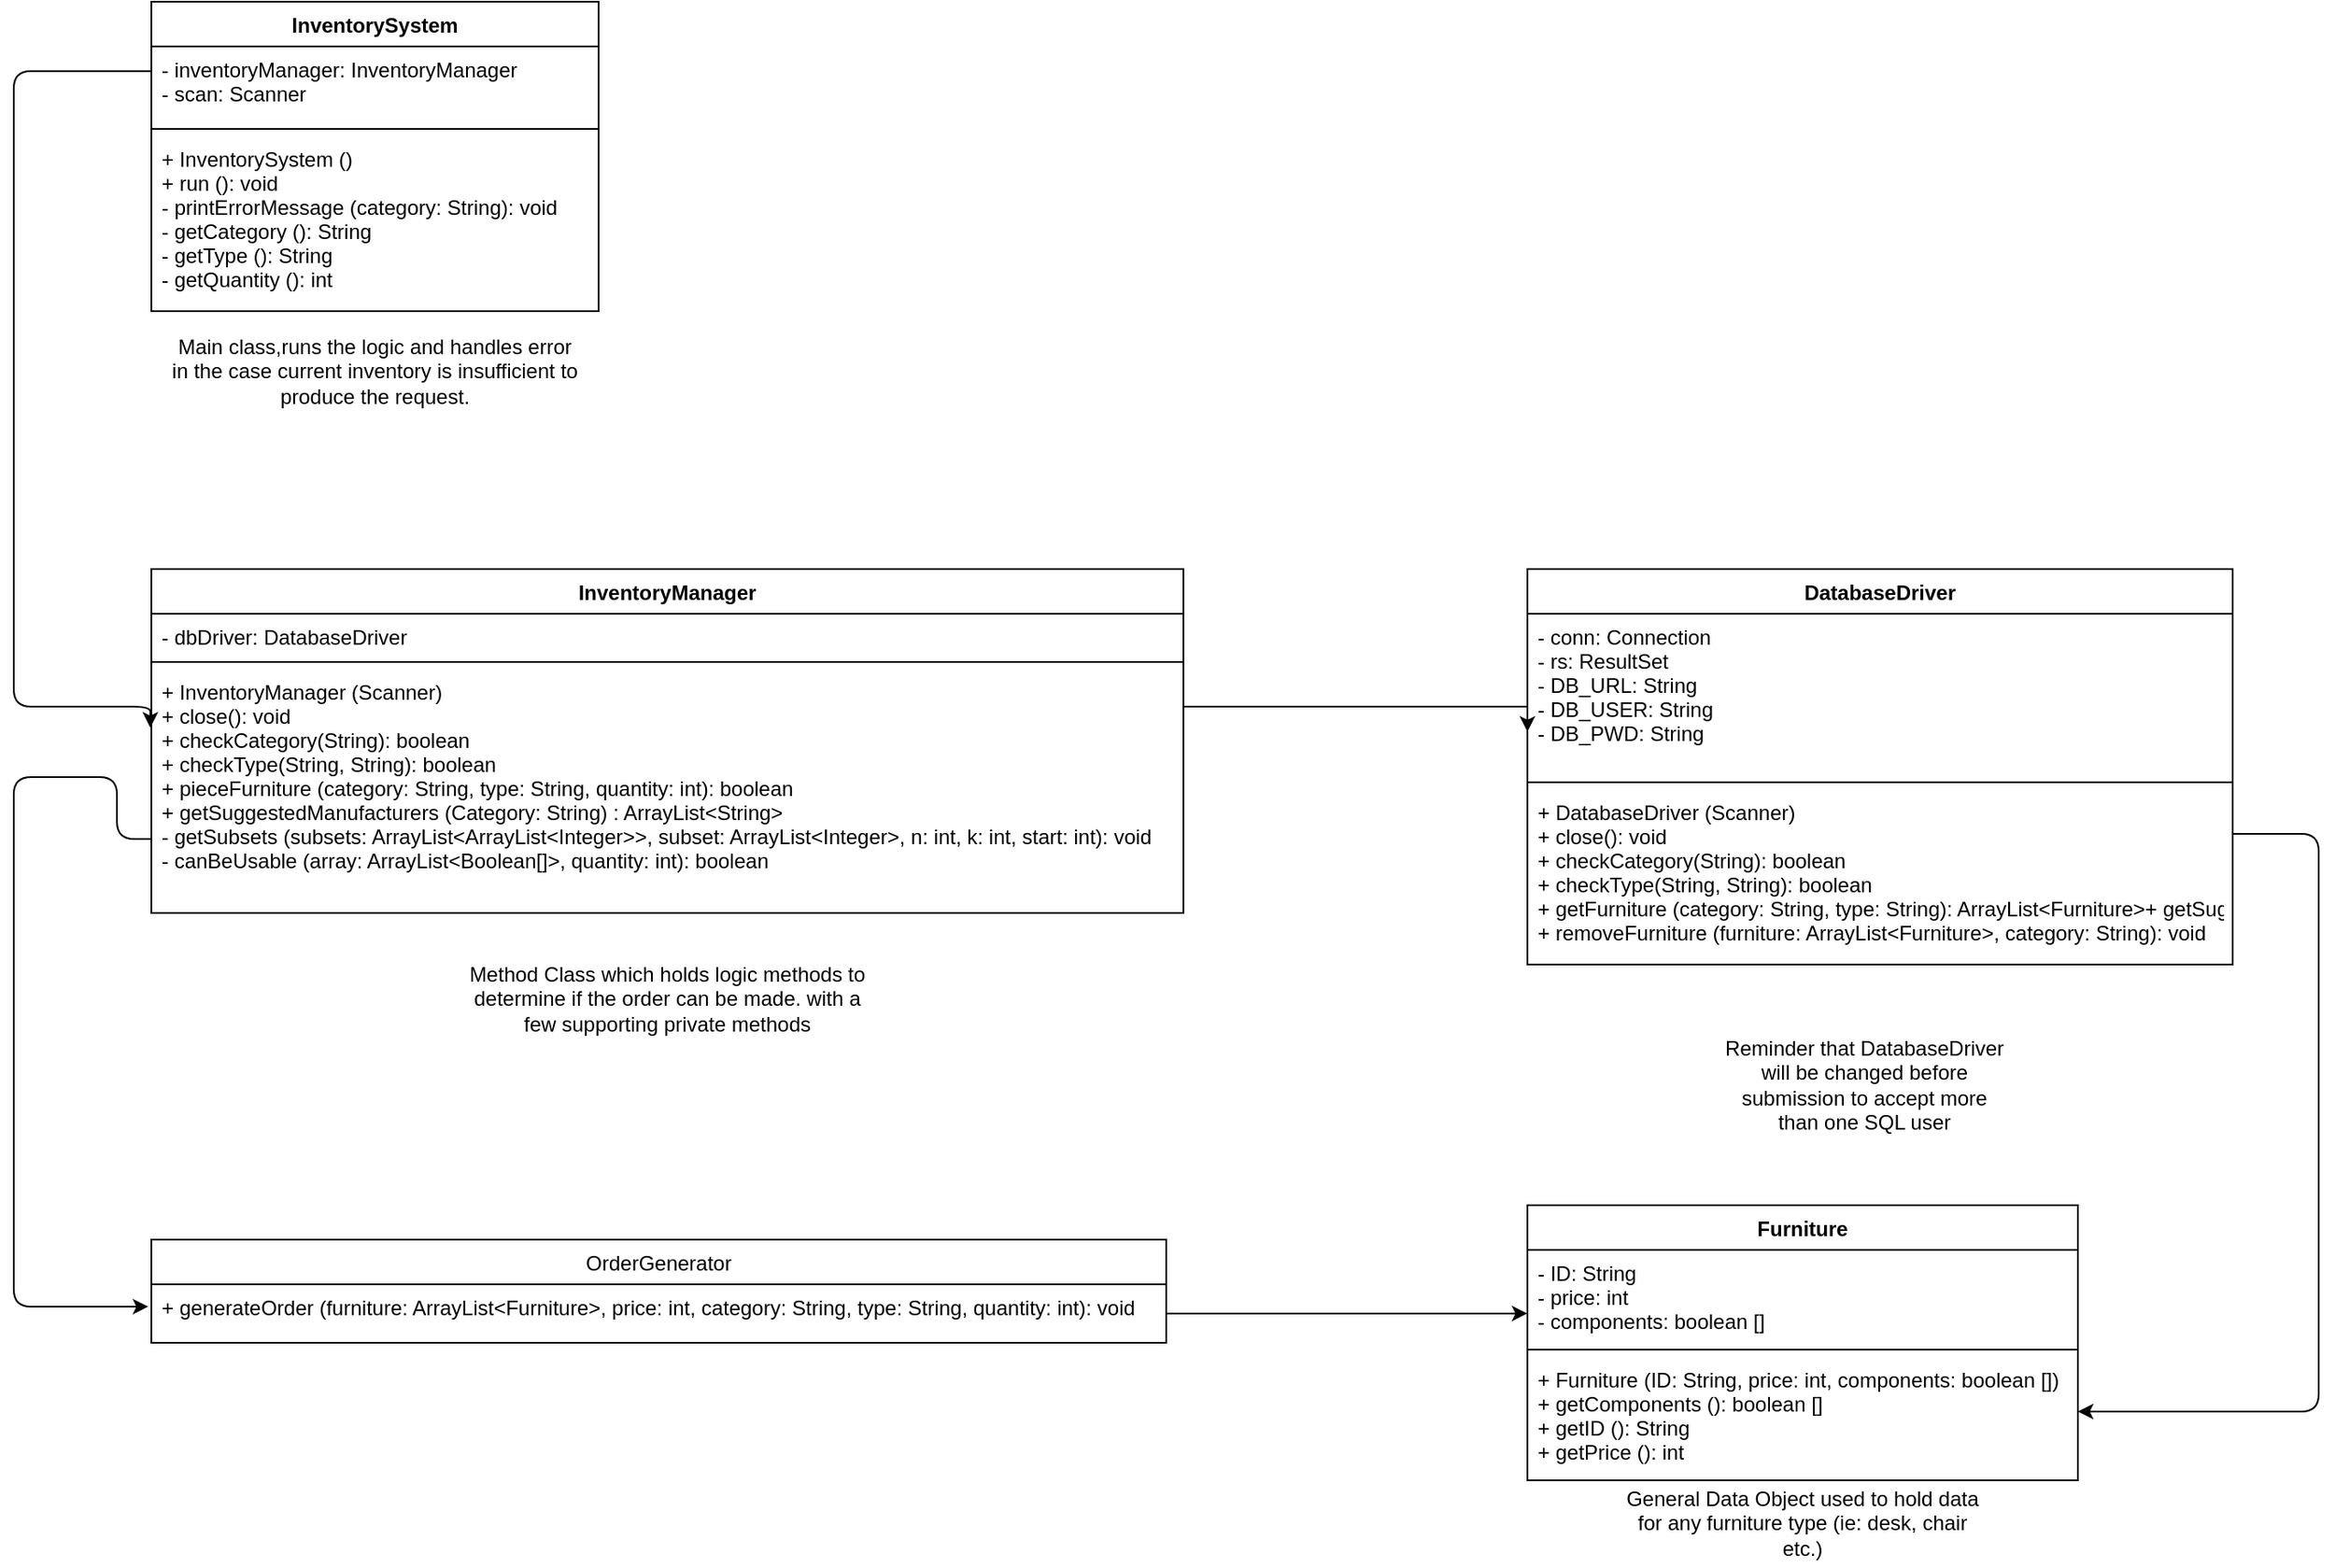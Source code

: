 <mxfile version="14.5.3" type="github">
  <diagram id="C5RBs43oDa-KdzZeNtuy" name="Page-1">
    <mxGraphModel dx="909" dy="896" grid="1" gridSize="10" guides="1" tooltips="1" connect="1" arrows="1" fold="1" page="1" pageScale="1" pageWidth="827" pageHeight="1169" math="0" shadow="0">
      <root>
        <mxCell id="WIyWlLk6GJQsqaUBKTNV-0" />
        <mxCell id="WIyWlLk6GJQsqaUBKTNV-1" parent="WIyWlLk6GJQsqaUBKTNV-0" />
        <mxCell id="N_NnaopC6pL-1q0N3gmT-41" value="Furniture" style="swimlane;fontStyle=1;align=center;verticalAlign=top;childLayout=stackLayout;horizontal=1;startSize=26;horizontalStack=0;resizeParent=1;resizeParentMax=0;resizeLast=0;collapsible=1;marginBottom=0;" parent="WIyWlLk6GJQsqaUBKTNV-1" vertex="1">
          <mxGeometry x="960" y="760" width="320" height="160" as="geometry" />
        </mxCell>
        <mxCell id="N_NnaopC6pL-1q0N3gmT-42" value="- ID: String&#xa;- price: int&#xa;- components: boolean []&#xa;" style="text;strokeColor=none;fillColor=none;align=left;verticalAlign=top;spacingLeft=4;spacingRight=4;overflow=hidden;rotatable=0;points=[[0,0.5],[1,0.5]];portConstraint=eastwest;" parent="N_NnaopC6pL-1q0N3gmT-41" vertex="1">
          <mxGeometry y="26" width="320" height="54" as="geometry" />
        </mxCell>
        <mxCell id="N_NnaopC6pL-1q0N3gmT-43" value="" style="line;strokeWidth=1;fillColor=none;align=left;verticalAlign=middle;spacingTop=-1;spacingLeft=3;spacingRight=3;rotatable=0;labelPosition=right;points=[];portConstraint=eastwest;" parent="N_NnaopC6pL-1q0N3gmT-41" vertex="1">
          <mxGeometry y="80" width="320" height="8" as="geometry" />
        </mxCell>
        <mxCell id="N_NnaopC6pL-1q0N3gmT-44" value="+ Furniture (ID: String, price: int, components: boolean [])&#xa;+ getComponents (): boolean []&#xa;+ getID (): String&#xa;+ getPrice (): int&#xa;&#xa;" style="text;strokeColor=none;fillColor=none;align=left;verticalAlign=top;spacingLeft=4;spacingRight=4;overflow=hidden;rotatable=0;points=[[0,0.5],[1,0.5]];portConstraint=eastwest;" parent="N_NnaopC6pL-1q0N3gmT-41" vertex="1">
          <mxGeometry y="88" width="320" height="72" as="geometry" />
        </mxCell>
        <mxCell id="N_NnaopC6pL-1q0N3gmT-45" value="DatabaseDriver" style="swimlane;fontStyle=1;align=center;verticalAlign=top;childLayout=stackLayout;horizontal=1;startSize=26;horizontalStack=0;resizeParent=1;resizeParentMax=0;resizeLast=0;collapsible=1;marginBottom=0;" parent="WIyWlLk6GJQsqaUBKTNV-1" vertex="1">
          <mxGeometry x="960" y="390" width="410" height="230" as="geometry" />
        </mxCell>
        <mxCell id="N_NnaopC6pL-1q0N3gmT-46" value="- conn: Connection&#xa;- rs: ResultSet&#xa; - DB_URL: String&#xa;- DB_USER: String&#xa;- DB_PWD: String&#xa;&#xa;&#xa;" style="text;strokeColor=none;fillColor=none;align=left;verticalAlign=top;spacingLeft=4;spacingRight=4;overflow=hidden;rotatable=0;points=[[0,0.5],[1,0.5]];portConstraint=eastwest;fontStyle=0" parent="N_NnaopC6pL-1q0N3gmT-45" vertex="1">
          <mxGeometry y="26" width="410" height="94" as="geometry" />
        </mxCell>
        <mxCell id="N_NnaopC6pL-1q0N3gmT-47" value="" style="line;strokeWidth=1;fillColor=none;align=left;verticalAlign=middle;spacingTop=-1;spacingLeft=3;spacingRight=3;rotatable=0;labelPosition=right;points=[];portConstraint=eastwest;" parent="N_NnaopC6pL-1q0N3gmT-45" vertex="1">
          <mxGeometry y="120" width="410" height="8" as="geometry" />
        </mxCell>
        <mxCell id="N_NnaopC6pL-1q0N3gmT-48" value="+ DatabaseDriver (Scanner)&#xa;+ close(): void&#xa;+ checkCategory(String): boolean&#xa;+ checkType(String, String): boolean&#xa;+ getFurniture (category: String, type: String): ArrayList&lt;Furniture&gt;+ getSuggestedManufactures (category: String): ArrayList&lt;String&gt;&#xa;+ removeFurniture (furniture: ArrayList&lt;Furniture&gt;, category: String): void&#xa;" style="text;strokeColor=none;fillColor=none;align=left;verticalAlign=top;spacingLeft=4;spacingRight=4;overflow=hidden;rotatable=0;points=[[0,0.5],[1,0.5]];portConstraint=eastwest;" parent="N_NnaopC6pL-1q0N3gmT-45" vertex="1">
          <mxGeometry y="128" width="410" height="102" as="geometry" />
        </mxCell>
        <mxCell id="N_NnaopC6pL-1q0N3gmT-49" value="Reminder that DatabaseDriver will be changed before submission to accept more than one SQL user" style="text;html=1;strokeColor=none;fillColor=none;align=center;verticalAlign=middle;whiteSpace=wrap;rounded=0;" parent="WIyWlLk6GJQsqaUBKTNV-1" vertex="1">
          <mxGeometry x="1071" y="650" width="170" height="80" as="geometry" />
        </mxCell>
        <mxCell id="N_NnaopC6pL-1q0N3gmT-50" value="General Data Object used to hold data for any furniture type (ie: desk, chair etc.)" style="text;html=1;strokeColor=none;fillColor=none;align=center;verticalAlign=middle;whiteSpace=wrap;rounded=0;" parent="WIyWlLk6GJQsqaUBKTNV-1" vertex="1">
          <mxGeometry x="1010" y="920" width="220" height="50" as="geometry" />
        </mxCell>
        <mxCell id="N_NnaopC6pL-1q0N3gmT-51" value="OrderGenerator" style="swimlane;fontStyle=0;childLayout=stackLayout;horizontal=1;startSize=26;fillColor=none;horizontalStack=0;resizeParent=1;resizeParentMax=0;resizeLast=0;collapsible=1;marginBottom=0;" parent="WIyWlLk6GJQsqaUBKTNV-1" vertex="1">
          <mxGeometry x="160" y="780" width="590" height="60" as="geometry" />
        </mxCell>
        <mxCell id="N_NnaopC6pL-1q0N3gmT-52" value="+ generateOrder (furniture: ArrayList&lt;Furniture&gt;, price: int, category: String, type: String, quantity: int): void" style="text;strokeColor=none;fillColor=none;align=left;verticalAlign=top;spacingLeft=4;spacingRight=4;overflow=hidden;rotatable=0;points=[[0,0.5],[1,0.5]];portConstraint=eastwest;" parent="N_NnaopC6pL-1q0N3gmT-51" vertex="1">
          <mxGeometry y="26" width="590" height="34" as="geometry" />
        </mxCell>
        <mxCell id="N_NnaopC6pL-1q0N3gmT-55" value="InventorySystem" style="swimlane;fontStyle=1;align=center;verticalAlign=top;childLayout=stackLayout;horizontal=1;startSize=26;horizontalStack=0;resizeParent=1;resizeParentMax=0;resizeLast=0;collapsible=1;marginBottom=0;" parent="WIyWlLk6GJQsqaUBKTNV-1" vertex="1">
          <mxGeometry x="160" y="60" width="260" height="180" as="geometry" />
        </mxCell>
        <mxCell id="N_NnaopC6pL-1q0N3gmT-56" value="- inventoryManager: InventoryManager&#xa;- scan: Scanner&#xa;" style="text;strokeColor=none;fillColor=none;align=left;verticalAlign=top;spacingLeft=4;spacingRight=4;overflow=hidden;rotatable=0;points=[[0,0.5],[1,0.5]];portConstraint=eastwest;" parent="N_NnaopC6pL-1q0N3gmT-55" vertex="1">
          <mxGeometry y="26" width="260" height="44" as="geometry" />
        </mxCell>
        <mxCell id="N_NnaopC6pL-1q0N3gmT-57" value="" style="line;strokeWidth=1;fillColor=none;align=left;verticalAlign=middle;spacingTop=-1;spacingLeft=3;spacingRight=3;rotatable=0;labelPosition=right;points=[];portConstraint=eastwest;" parent="N_NnaopC6pL-1q0N3gmT-55" vertex="1">
          <mxGeometry y="70" width="260" height="8" as="geometry" />
        </mxCell>
        <mxCell id="N_NnaopC6pL-1q0N3gmT-58" value="+ InventorySystem ()&#xa;+ run (): void&#xa;- printErrorMessage (category: String): void&#xa;- getCategory (): String&#xa;- getType (): String&#xa;- getQuantity (): int&#xa;" style="text;strokeColor=none;fillColor=none;align=left;verticalAlign=top;spacingLeft=4;spacingRight=4;overflow=hidden;rotatable=0;points=[[0,0.5],[1,0.5]];portConstraint=eastwest;" parent="N_NnaopC6pL-1q0N3gmT-55" vertex="1">
          <mxGeometry y="78" width="260" height="102" as="geometry" />
        </mxCell>
        <mxCell id="N_NnaopC6pL-1q0N3gmT-59" value="Main class,runs the logic and handles error in the case current inventory is insufficient to produce the request." style="text;html=1;strokeColor=none;fillColor=none;align=center;verticalAlign=middle;whiteSpace=wrap;rounded=0;" parent="WIyWlLk6GJQsqaUBKTNV-1" vertex="1">
          <mxGeometry x="170" y="240" width="240" height="70" as="geometry" />
        </mxCell>
        <mxCell id="N_NnaopC6pL-1q0N3gmT-60" value="InventoryManager" style="swimlane;fontStyle=1;align=center;verticalAlign=top;childLayout=stackLayout;horizontal=1;startSize=26;horizontalStack=0;resizeParent=1;resizeParentMax=0;resizeLast=0;collapsible=1;marginBottom=0;" parent="WIyWlLk6GJQsqaUBKTNV-1" vertex="1">
          <mxGeometry x="160" y="390" width="600" height="200" as="geometry" />
        </mxCell>
        <mxCell id="N_NnaopC6pL-1q0N3gmT-61" value="- dbDriver: DatabaseDriver" style="text;strokeColor=none;fillColor=none;align=left;verticalAlign=top;spacingLeft=4;spacingRight=4;overflow=hidden;rotatable=0;points=[[0,0.5],[1,0.5]];portConstraint=eastwest;" parent="N_NnaopC6pL-1q0N3gmT-60" vertex="1">
          <mxGeometry y="26" width="600" height="24" as="geometry" />
        </mxCell>
        <mxCell id="N_NnaopC6pL-1q0N3gmT-62" value="" style="line;strokeWidth=1;fillColor=none;align=left;verticalAlign=middle;spacingTop=-1;spacingLeft=3;spacingRight=3;rotatable=0;labelPosition=right;points=[];portConstraint=eastwest;" parent="N_NnaopC6pL-1q0N3gmT-60" vertex="1">
          <mxGeometry y="50" width="600" height="8" as="geometry" />
        </mxCell>
        <mxCell id="N_NnaopC6pL-1q0N3gmT-63" value="+ InventoryManager (Scanner)&#xa;+ close(): void&#xa;+ checkCategory(String): boolean&#xa;+ checkType(String, String): boolean&#xa;+ pieceFurniture (category: String, type: String, quantity: int): boolean&#xa;+ getSuggestedManufacturers (Category: String) : ArrayList&lt;String&gt;&#xa;- getSubsets (subsets: ArrayList&lt;ArrayList&lt;Integer&gt;&gt;, subset: ArrayList&lt;Integer&gt;, n: int, k: int, start: int): void&#xa;- canBeUsable (array: ArrayList&lt;Boolean[]&gt;, quantity: int): boolean&#xa;&#xa;&#xa;" style="text;strokeColor=none;fillColor=none;align=left;verticalAlign=top;spacingLeft=4;spacingRight=4;overflow=hidden;rotatable=0;points=[[0,0.5],[1,0.5]];portConstraint=eastwest;" parent="N_NnaopC6pL-1q0N3gmT-60" vertex="1">
          <mxGeometry y="58" width="600" height="142" as="geometry" />
        </mxCell>
        <mxCell id="N_NnaopC6pL-1q0N3gmT-64" value="Method Class which holds logic methods to determine if the order can be made. with a few supporting private methods" style="text;html=1;strokeColor=none;fillColor=none;align=center;verticalAlign=middle;whiteSpace=wrap;rounded=0;" parent="WIyWlLk6GJQsqaUBKTNV-1" vertex="1">
          <mxGeometry x="340" y="610" width="240" height="60" as="geometry" />
        </mxCell>
        <mxCell id="hNFYvRskMZ2YaHaWEAf7-3" style="edgeStyle=orthogonalEdgeStyle;rounded=1;orthogonalLoop=1;jettySize=auto;html=1;exitX=0;exitY=0.327;exitDx=0;exitDy=0;exitPerimeter=0;entryX=-0.001;entryY=0.241;entryDx=0;entryDy=0;entryPerimeter=0;" parent="WIyWlLk6GJQsqaUBKTNV-1" source="N_NnaopC6pL-1q0N3gmT-56" target="N_NnaopC6pL-1q0N3gmT-63" edge="1">
          <mxGeometry relative="1" as="geometry">
            <mxPoint x="140" y="470" as="targetPoint" />
            <Array as="points">
              <mxPoint x="80" y="100" />
              <mxPoint x="80" y="470" />
            </Array>
          </mxGeometry>
        </mxCell>
        <mxCell id="hNFYvRskMZ2YaHaWEAf7-4" style="edgeStyle=orthogonalEdgeStyle;rounded=0;orthogonalLoop=1;jettySize=auto;html=1;entryX=0;entryY=0.685;entryDx=0;entryDy=0;entryPerimeter=0;" parent="WIyWlLk6GJQsqaUBKTNV-1" source="N_NnaopC6pL-1q0N3gmT-52" target="N_NnaopC6pL-1q0N3gmT-42" edge="1">
          <mxGeometry relative="1" as="geometry">
            <mxPoint x="890" y="823" as="targetPoint" />
            <Array as="points" />
          </mxGeometry>
        </mxCell>
        <mxCell id="hNFYvRskMZ2YaHaWEAf7-5" style="edgeStyle=orthogonalEdgeStyle;rounded=0;orthogonalLoop=1;jettySize=auto;html=1;entryX=0;entryY=0.73;entryDx=0;entryDy=0;entryPerimeter=0;" parent="WIyWlLk6GJQsqaUBKTNV-1" source="N_NnaopC6pL-1q0N3gmT-63" target="N_NnaopC6pL-1q0N3gmT-46" edge="1">
          <mxGeometry relative="1" as="geometry">
            <mxPoint x="919" y="470" as="targetPoint" />
            <Array as="points">
              <mxPoint x="710" y="470" />
              <mxPoint x="710" y="470" />
            </Array>
          </mxGeometry>
        </mxCell>
        <mxCell id="hNFYvRskMZ2YaHaWEAf7-6" style="edgeStyle=orthogonalEdgeStyle;orthogonalLoop=1;jettySize=auto;html=1;entryX=1;entryY=0.444;entryDx=0;entryDy=0;entryPerimeter=0;rounded=1;" parent="WIyWlLk6GJQsqaUBKTNV-1" source="N_NnaopC6pL-1q0N3gmT-48" target="N_NnaopC6pL-1q0N3gmT-44" edge="1">
          <mxGeometry relative="1" as="geometry">
            <mxPoint x="1200" y="890" as="targetPoint" />
            <Array as="points">
              <mxPoint x="1420" y="544" />
              <mxPoint x="1420" y="880" />
            </Array>
          </mxGeometry>
        </mxCell>
        <mxCell id="hNFYvRskMZ2YaHaWEAf7-7" style="edgeStyle=orthogonalEdgeStyle;rounded=1;orthogonalLoop=1;jettySize=auto;html=1;entryX=-0.003;entryY=0.382;entryDx=0;entryDy=0;entryPerimeter=0;exitX=0;exitY=0.697;exitDx=0;exitDy=0;exitPerimeter=0;" parent="WIyWlLk6GJQsqaUBKTNV-1" source="N_NnaopC6pL-1q0N3gmT-63" target="N_NnaopC6pL-1q0N3gmT-52" edge="1">
          <mxGeometry relative="1" as="geometry">
            <mxPoint x="150" y="820" as="targetPoint" />
            <mxPoint x="158" y="511" as="sourcePoint" />
            <Array as="points">
              <mxPoint x="140" y="511" />
              <mxPoint x="80" y="511" />
              <mxPoint x="80" y="819" />
            </Array>
          </mxGeometry>
        </mxCell>
      </root>
    </mxGraphModel>
  </diagram>
</mxfile>
